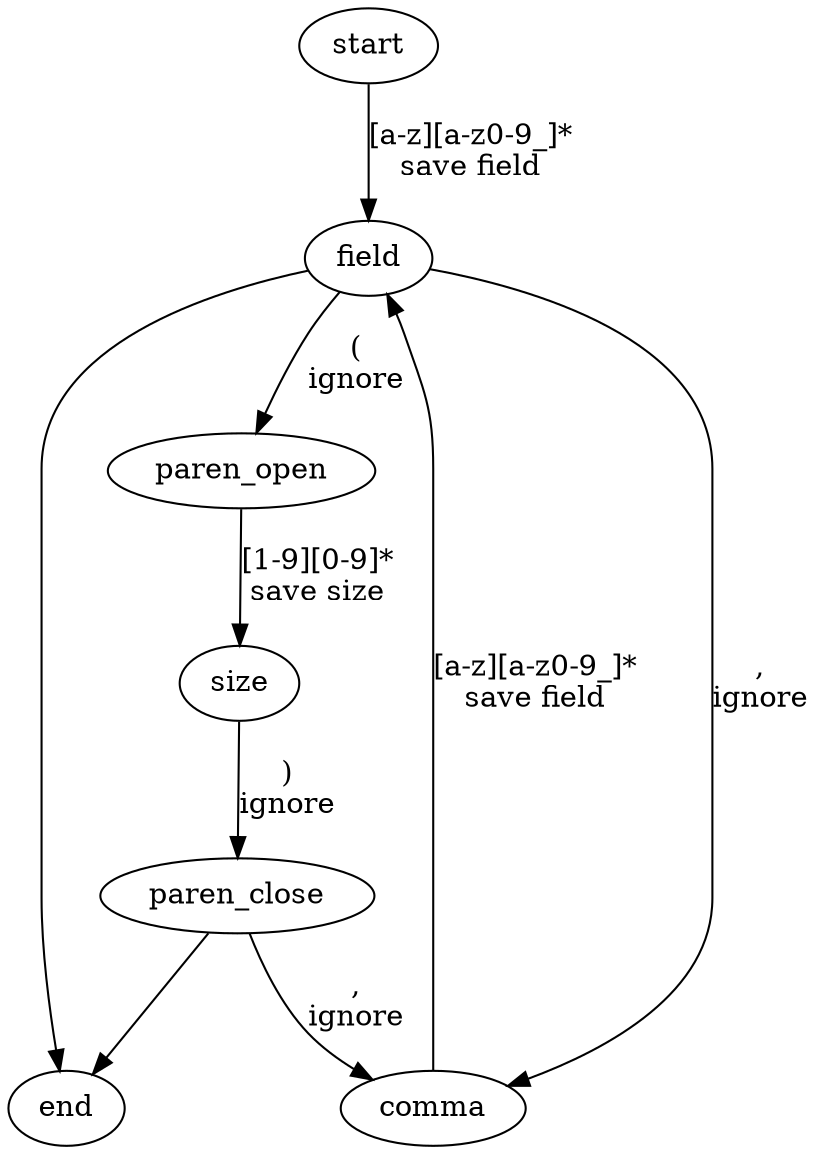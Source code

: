 digraph {
  start -> field [ label="[a-z][a-z0-9_]*\nsave field" ]
  field -> paren_open [ label="(\nignore" ]
  paren_open -> size [ label="[1-9][0-9]*\nsave size" ]
  size -> paren_close [ label=")\nignore" ]
  paren_close -> end
  paren_close -> comma [ label=",\nignore" ]
  field -> comma [ label=",\nignore" ]
  comma -> field [ label="[a-z][a-z0-9_]*\nsave field" ]
  field -> end
}